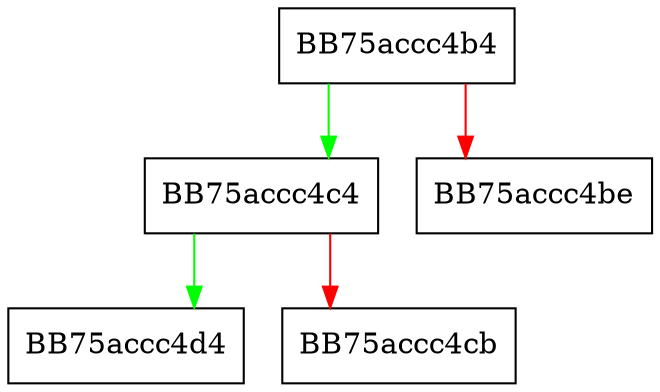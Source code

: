 digraph get_last_closed_paren {
  node [shape="box"];
  graph [splines=ortho];
  BB75accc4b4 -> BB75accc4c4 [color="green"];
  BB75accc4b4 -> BB75accc4be [color="red"];
  BB75accc4c4 -> BB75accc4d4 [color="green"];
  BB75accc4c4 -> BB75accc4cb [color="red"];
}